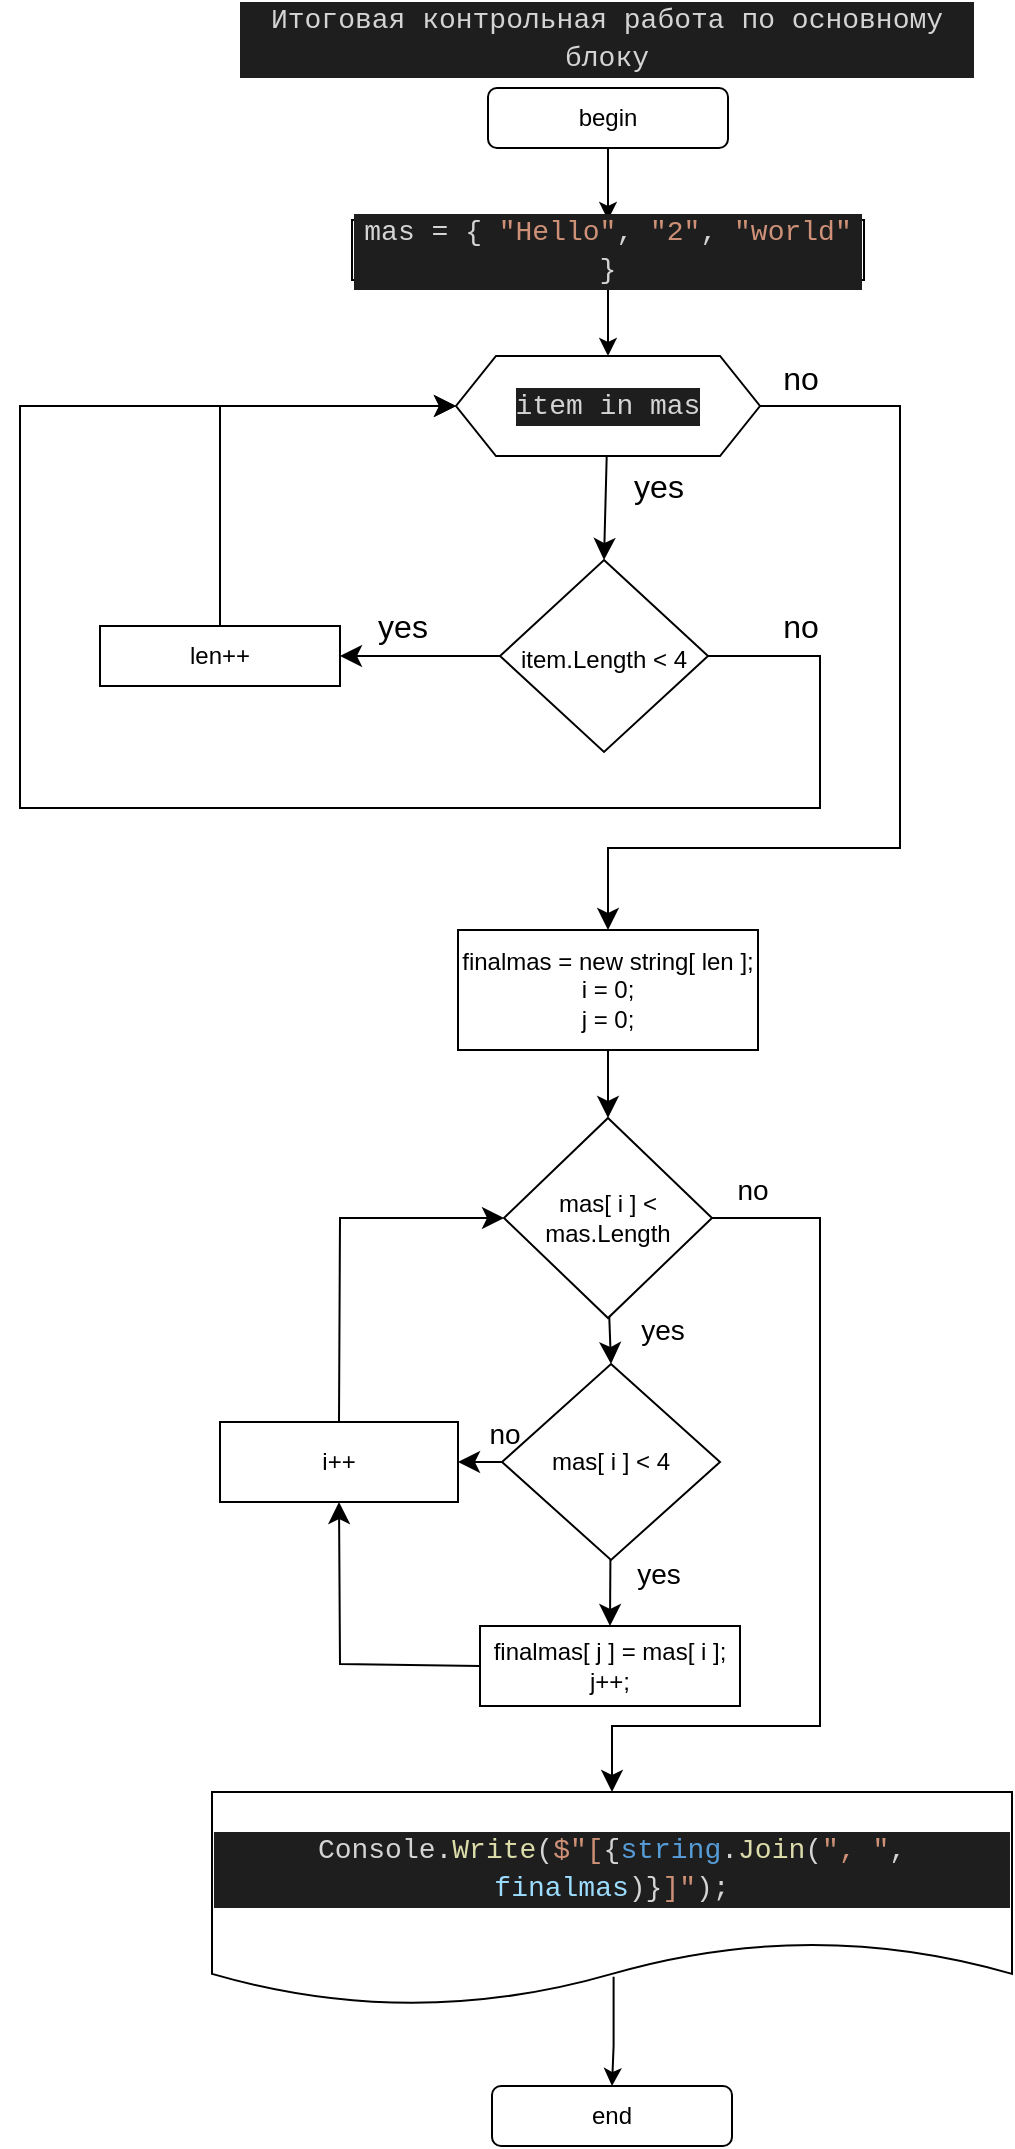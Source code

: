 <mxfile version="22.1.21" type="device" pages="2">
  <diagram name="Страница — 1" id="WYJuMCrn0qdgbdIJ086Q">
    <mxGraphModel dx="1764" dy="1278" grid="1" gridSize="10" guides="1" tooltips="1" connect="1" arrows="1" fold="1" page="1" pageScale="1" pageWidth="827" pageHeight="1169" math="0" shadow="0">
      <root>
        <mxCell id="0" />
        <mxCell id="1" parent="0" />
        <mxCell id="0HGksZpgj-BPBtbDQA5q-1" value="&lt;div style=&quot;color: rgb(212, 212, 212); background-color: rgb(30, 30, 30); font-family: Consolas, &amp;quot;Courier New&amp;quot;, monospace; font-size: 14px; line-height: 19px;&quot;&gt;Итоговая контрольная работа по основному блоку&lt;/div&gt;" style="text;html=1;strokeColor=none;fillColor=none;align=center;verticalAlign=middle;whiteSpace=wrap;rounded=0;" parent="1" vertex="1">
          <mxGeometry x="229" y="40" width="369" height="30" as="geometry" />
        </mxCell>
        <mxCell id="0HGksZpgj-BPBtbDQA5q-6" style="edgeStyle=orthogonalEdgeStyle;rounded=0;orthogonalLoop=1;jettySize=auto;html=1;exitX=0.5;exitY=1;exitDx=0;exitDy=0;entryX=0.5;entryY=0;entryDx=0;entryDy=0;" parent="1" source="0HGksZpgj-BPBtbDQA5q-2" target="fBXiUsdaVTodvzfnku7q-1" edge="1">
          <mxGeometry relative="1" as="geometry">
            <mxPoint x="414" y="117" as="targetPoint" />
          </mxGeometry>
        </mxCell>
        <mxCell id="0HGksZpgj-BPBtbDQA5q-2" value="begin" style="rounded=1;whiteSpace=wrap;html=1;" parent="1" vertex="1">
          <mxGeometry x="354" y="80" width="120" height="30" as="geometry" />
        </mxCell>
        <mxCell id="0HGksZpgj-BPBtbDQA5q-3" value="end" style="rounded=1;whiteSpace=wrap;html=1;" parent="1" vertex="1">
          <mxGeometry x="356" y="1079" width="120" height="30" as="geometry" />
        </mxCell>
        <mxCell id="0HGksZpgj-BPBtbDQA5q-10" style="edgeStyle=orthogonalEdgeStyle;rounded=0;orthogonalLoop=1;jettySize=auto;html=1;entryX=0.5;entryY=0;entryDx=0;entryDy=0;exitX=0.502;exitY=0.863;exitDx=0;exitDy=0;exitPerimeter=0;" parent="1" source="0HGksZpgj-BPBtbDQA5q-9" target="0HGksZpgj-BPBtbDQA5q-3" edge="1">
          <mxGeometry relative="1" as="geometry" />
        </mxCell>
        <mxCell id="0HGksZpgj-BPBtbDQA5q-9" value="&lt;div style=&quot;color: rgb(212, 212, 212); background-color: rgb(30, 30, 30); font-family: Consolas, &amp;quot;Courier New&amp;quot;, monospace; font-size: 14px; line-height: 19px;&quot;&gt;Console.&lt;span style=&quot;color: #dcdcaa;&quot;&gt;Write&lt;/span&gt;(&lt;span style=&quot;color: #ce9178;&quot;&gt;$&quot;&lt;/span&gt;&lt;span style=&quot;color: #ce9178;&quot;&gt;[&lt;/span&gt;{&lt;span style=&quot;color: #569cd6;&quot;&gt;string&lt;/span&gt;.&lt;span style=&quot;color: #dcdcaa;&quot;&gt;Join&lt;/span&gt;(&lt;span style=&quot;color: #ce9178;&quot;&gt;&quot;, &quot;&lt;/span&gt;,&lt;span style=&quot;color: #ce9178;&quot;&gt; &lt;/span&gt;&lt;span style=&quot;color: #9cdcfe;&quot;&gt;finalmas&lt;/span&gt;)}&lt;span style=&quot;color: #ce9178;&quot;&gt;]&lt;/span&gt;&lt;span style=&quot;color: #ce9178;&quot;&gt;&quot;&lt;/span&gt;);&lt;/div&gt;" style="shape=document;whiteSpace=wrap;html=1;boundedLbl=1;" parent="1" vertex="1">
          <mxGeometry x="216" y="932" width="400" height="107" as="geometry" />
        </mxCell>
        <mxCell id="fBXiUsdaVTodvzfnku7q-2" style="edgeStyle=orthogonalEdgeStyle;rounded=0;orthogonalLoop=1;jettySize=auto;html=1;exitX=0.5;exitY=1;exitDx=0;exitDy=0;entryX=0.5;entryY=0;entryDx=0;entryDy=0;" parent="1" source="fBXiUsdaVTodvzfnku7q-1" target="Tpb7PyXPzX-6LPsVhSSz-2" edge="1">
          <mxGeometry relative="1" as="geometry">
            <mxPoint x="414" y="184" as="targetPoint" />
          </mxGeometry>
        </mxCell>
        <mxCell id="fBXiUsdaVTodvzfnku7q-1" value="&lt;div style=&quot;color: rgb(212, 212, 212); background-color: rgb(30, 30, 30); font-family: Consolas, &amp;quot;Courier New&amp;quot;, monospace; font-size: 14px; line-height: 19px;&quot;&gt;mas = { &lt;span style=&quot;color: #ce9178;&quot;&gt;&quot;Hello&quot;&lt;/span&gt;, &lt;span style=&quot;color: #ce9178;&quot;&gt;&quot;2&quot;&lt;/span&gt;, &lt;span style=&quot;color: #ce9178;&quot;&gt;&quot;world&quot;&lt;/span&gt; }&lt;/div&gt;" style="rounded=0;whiteSpace=wrap;html=1;" parent="1" vertex="1">
          <mxGeometry x="286" y="146" width="256" height="30" as="geometry" />
        </mxCell>
        <mxCell id="Tpb7PyXPzX-6LPsVhSSz-8" style="edgeStyle=none;curved=1;rounded=0;orthogonalLoop=1;jettySize=auto;html=1;entryX=0.5;entryY=0;entryDx=0;entryDy=0;fontSize=12;startSize=8;endSize=8;" edge="1" parent="1" source="Tpb7PyXPzX-6LPsVhSSz-2" target="Tpb7PyXPzX-6LPsVhSSz-3">
          <mxGeometry relative="1" as="geometry" />
        </mxCell>
        <mxCell id="Tpb7PyXPzX-6LPsVhSSz-16" style="edgeStyle=none;curved=0;rounded=0;orthogonalLoop=1;jettySize=auto;html=1;entryX=0.5;entryY=0;entryDx=0;entryDy=0;fontSize=12;startSize=8;endSize=8;exitX=1;exitY=0.5;exitDx=0;exitDy=0;" edge="1" parent="1" source="Tpb7PyXPzX-6LPsVhSSz-2" target="Tpb7PyXPzX-6LPsVhSSz-15">
          <mxGeometry relative="1" as="geometry">
            <Array as="points">
              <mxPoint x="560" y="239" />
              <mxPoint x="560" y="460" />
              <mxPoint x="414" y="460" />
            </Array>
          </mxGeometry>
        </mxCell>
        <mxCell id="Tpb7PyXPzX-6LPsVhSSz-2" value="&lt;div style=&quot;color: rgb(212, 212, 212); background-color: rgb(30, 30, 30); font-family: Consolas, &amp;quot;Courier New&amp;quot;, monospace; font-size: 14px; line-height: 19px;&quot;&gt;item in mas&lt;/div&gt;" style="shape=hexagon;perimeter=hexagonPerimeter2;whiteSpace=wrap;html=1;fixedSize=1;fontSize=16;" vertex="1" parent="1">
          <mxGeometry x="338" y="214" width="152" height="50" as="geometry" />
        </mxCell>
        <mxCell id="Tpb7PyXPzX-6LPsVhSSz-5" style="edgeStyle=none;curved=1;rounded=0;orthogonalLoop=1;jettySize=auto;html=1;entryX=1;entryY=0.5;entryDx=0;entryDy=0;fontSize=12;startSize=8;endSize=8;exitX=0;exitY=0.5;exitDx=0;exitDy=0;" edge="1" parent="1" source="Tpb7PyXPzX-6LPsVhSSz-3" target="Tpb7PyXPzX-6LPsVhSSz-4">
          <mxGeometry relative="1" as="geometry" />
        </mxCell>
        <mxCell id="Tpb7PyXPzX-6LPsVhSSz-12" style="edgeStyle=none;curved=0;rounded=0;orthogonalLoop=1;jettySize=auto;html=1;fontSize=12;startSize=8;endSize=8;exitX=1;exitY=0.5;exitDx=0;exitDy=0;entryX=0;entryY=0.5;entryDx=0;entryDy=0;" edge="1" parent="1" source="Tpb7PyXPzX-6LPsVhSSz-3" target="Tpb7PyXPzX-6LPsVhSSz-2">
          <mxGeometry relative="1" as="geometry">
            <mxPoint x="120" y="574" as="targetPoint" />
            <Array as="points">
              <mxPoint x="520" y="364" />
              <mxPoint x="520" y="440" />
              <mxPoint x="120" y="440" />
              <mxPoint x="120" y="239" />
            </Array>
          </mxGeometry>
        </mxCell>
        <mxCell id="Tpb7PyXPzX-6LPsVhSSz-3" value="&lt;font style=&quot;font-size: 12px;&quot;&gt;item.Length &amp;lt; 4&lt;/font&gt;" style="rhombus;whiteSpace=wrap;html=1;fontSize=16;" vertex="1" parent="1">
          <mxGeometry x="360" y="316" width="104" height="96" as="geometry" />
        </mxCell>
        <mxCell id="Tpb7PyXPzX-6LPsVhSSz-11" style="edgeStyle=none;curved=0;rounded=0;orthogonalLoop=1;jettySize=auto;html=1;entryX=0;entryY=0.5;entryDx=0;entryDy=0;fontSize=12;startSize=8;endSize=8;" edge="1" parent="1" source="Tpb7PyXPzX-6LPsVhSSz-4" target="Tpb7PyXPzX-6LPsVhSSz-2">
          <mxGeometry relative="1" as="geometry">
            <Array as="points">
              <mxPoint x="220" y="239" />
            </Array>
          </mxGeometry>
        </mxCell>
        <mxCell id="Tpb7PyXPzX-6LPsVhSSz-4" value="len++" style="rounded=0;whiteSpace=wrap;html=1;" vertex="1" parent="1">
          <mxGeometry x="160" y="349" width="120" height="30" as="geometry" />
        </mxCell>
        <mxCell id="Tpb7PyXPzX-6LPsVhSSz-13" value="yes" style="text;html=1;align=center;verticalAlign=middle;resizable=0;points=[];autosize=1;strokeColor=none;fillColor=none;fontSize=16;" vertex="1" parent="1">
          <mxGeometry x="286" y="334" width="50" height="30" as="geometry" />
        </mxCell>
        <mxCell id="Tpb7PyXPzX-6LPsVhSSz-14" value="no" style="text;html=1;align=center;verticalAlign=middle;resizable=0;points=[];autosize=1;strokeColor=none;fillColor=none;fontSize=16;" vertex="1" parent="1">
          <mxGeometry x="490" y="334" width="40" height="30" as="geometry" />
        </mxCell>
        <mxCell id="Tpb7PyXPzX-6LPsVhSSz-22" value="" style="edgeStyle=none;curved=1;rounded=0;orthogonalLoop=1;jettySize=auto;html=1;fontSize=12;startSize=8;endSize=8;entryX=0.5;entryY=0;entryDx=0;entryDy=0;" edge="1" parent="1" source="Tpb7PyXPzX-6LPsVhSSz-15" target="Tpb7PyXPzX-6LPsVhSSz-23">
          <mxGeometry relative="1" as="geometry">
            <mxPoint x="414.0" y="583" as="targetPoint" />
          </mxGeometry>
        </mxCell>
        <mxCell id="Tpb7PyXPzX-6LPsVhSSz-15" value="finalmas = new string[ len ];&lt;br&gt;i = 0;&lt;br&gt;j = 0;" style="rounded=0;whiteSpace=wrap;html=1;" vertex="1" parent="1">
          <mxGeometry x="339" y="501" width="150" height="60" as="geometry" />
        </mxCell>
        <mxCell id="Tpb7PyXPzX-6LPsVhSSz-20" value="" style="edgeStyle=none;curved=1;rounded=0;orthogonalLoop=1;jettySize=auto;html=1;fontSize=12;startSize=8;endSize=8;entryX=0.5;entryY=0;entryDx=0;entryDy=0;" edge="1" parent="1" source="Tpb7PyXPzX-6LPsVhSSz-17" target="Tpb7PyXPzX-6LPsVhSSz-19">
          <mxGeometry relative="1" as="geometry">
            <mxPoint x="414" y="848" as="targetPoint" />
          </mxGeometry>
        </mxCell>
        <mxCell id="Tpb7PyXPzX-6LPsVhSSz-26" style="edgeStyle=none;curved=0;rounded=0;orthogonalLoop=1;jettySize=auto;html=1;exitX=0;exitY=0.5;exitDx=0;exitDy=0;entryX=1;entryY=0.5;entryDx=0;entryDy=0;fontSize=12;startSize=8;endSize=8;" edge="1" parent="1" source="Tpb7PyXPzX-6LPsVhSSz-17" target="Tpb7PyXPzX-6LPsVhSSz-25">
          <mxGeometry relative="1" as="geometry" />
        </mxCell>
        <mxCell id="Tpb7PyXPzX-6LPsVhSSz-17" value="mas[ i ] &amp;lt; 4" style="rhombus;whiteSpace=wrap;html=1;rounded=0;" vertex="1" parent="1">
          <mxGeometry x="361" y="718" width="109" height="98" as="geometry" />
        </mxCell>
        <mxCell id="Tpb7PyXPzX-6LPsVhSSz-27" style="edgeStyle=none;curved=0;rounded=0;orthogonalLoop=1;jettySize=auto;html=1;exitX=0;exitY=0.5;exitDx=0;exitDy=0;entryX=0.5;entryY=1;entryDx=0;entryDy=0;fontSize=12;startSize=8;endSize=8;" edge="1" parent="1" source="Tpb7PyXPzX-6LPsVhSSz-19" target="Tpb7PyXPzX-6LPsVhSSz-25">
          <mxGeometry relative="1" as="geometry">
            <mxPoint x="354" y="868" as="sourcePoint" />
            <Array as="points">
              <mxPoint x="280" y="868" />
            </Array>
          </mxGeometry>
        </mxCell>
        <mxCell id="Tpb7PyXPzX-6LPsVhSSz-19" value="finalmas[ j ] = mas[ i ];&lt;br&gt;j++;" style="whiteSpace=wrap;html=1;rounded=0;" vertex="1" parent="1">
          <mxGeometry x="350" y="849" width="130" height="40" as="geometry" />
        </mxCell>
        <mxCell id="Tpb7PyXPzX-6LPsVhSSz-24" style="edgeStyle=none;curved=0;rounded=0;orthogonalLoop=1;jettySize=auto;html=1;exitX=0.5;exitY=1;exitDx=0;exitDy=0;fontSize=12;startSize=8;endSize=8;entryX=0.5;entryY=0;entryDx=0;entryDy=0;" edge="1" parent="1" target="Tpb7PyXPzX-6LPsVhSSz-17">
          <mxGeometry relative="1" as="geometry">
            <mxPoint x="413.8" y="857" as="targetPoint" />
            <mxPoint x="414" y="677" as="sourcePoint" />
          </mxGeometry>
        </mxCell>
        <mxCell id="Tpb7PyXPzX-6LPsVhSSz-33" style="edgeStyle=none;curved=0;rounded=0;orthogonalLoop=1;jettySize=auto;html=1;exitX=1;exitY=0.5;exitDx=0;exitDy=0;fontSize=12;startSize=8;endSize=8;entryX=0.5;entryY=0;entryDx=0;entryDy=0;" edge="1" parent="1" source="Tpb7PyXPzX-6LPsVhSSz-23" target="0HGksZpgj-BPBtbDQA5q-9">
          <mxGeometry relative="1" as="geometry">
            <mxPoint x="580" y="935" as="targetPoint" />
            <Array as="points">
              <mxPoint x="520" y="645" />
              <mxPoint x="520" y="899" />
              <mxPoint x="416" y="899" />
            </Array>
          </mxGeometry>
        </mxCell>
        <mxCell id="Tpb7PyXPzX-6LPsVhSSz-23" value="mas[ i ] &amp;lt; mas.Length" style="rhombus;whiteSpace=wrap;html=1;rounded=0;" vertex="1" parent="1">
          <mxGeometry x="362" y="595" width="104" height="100" as="geometry" />
        </mxCell>
        <mxCell id="Tpb7PyXPzX-6LPsVhSSz-28" style="edgeStyle=none;curved=0;rounded=0;orthogonalLoop=1;jettySize=auto;html=1;exitX=0.5;exitY=0;exitDx=0;exitDy=0;entryX=0;entryY=0.5;entryDx=0;entryDy=0;fontSize=12;startSize=8;endSize=8;" edge="1" parent="1" source="Tpb7PyXPzX-6LPsVhSSz-25" target="Tpb7PyXPzX-6LPsVhSSz-23">
          <mxGeometry relative="1" as="geometry">
            <Array as="points">
              <mxPoint x="280" y="645" />
            </Array>
          </mxGeometry>
        </mxCell>
        <mxCell id="Tpb7PyXPzX-6LPsVhSSz-25" value="&lt;font style=&quot;font-size: 12px;&quot;&gt;i++&lt;/font&gt;" style="whiteSpace=wrap;html=1;rounded=0;" vertex="1" parent="1">
          <mxGeometry x="220" y="747" width="119" height="40" as="geometry" />
        </mxCell>
        <mxCell id="Tpb7PyXPzX-6LPsVhSSz-29" value="&lt;font style=&quot;font-size: 14px;&quot;&gt;yes&lt;/font&gt;" style="text;html=1;align=center;verticalAlign=middle;resizable=0;points=[];autosize=1;strokeColor=none;fillColor=none;fontSize=16;" vertex="1" parent="1">
          <mxGeometry x="414" y="807" width="50" height="30" as="geometry" />
        </mxCell>
        <mxCell id="Tpb7PyXPzX-6LPsVhSSz-30" value="&lt;font style=&quot;font-size: 14px;&quot;&gt;no&lt;/font&gt;" style="text;html=1;align=center;verticalAlign=middle;resizable=0;points=[];autosize=1;strokeColor=none;fillColor=none;fontSize=16;" vertex="1" parent="1">
          <mxGeometry x="342" y="737" width="40" height="30" as="geometry" />
        </mxCell>
        <mxCell id="Tpb7PyXPzX-6LPsVhSSz-31" value="&lt;font style=&quot;font-size: 14px;&quot;&gt;yes&lt;/font&gt;" style="text;html=1;align=center;verticalAlign=middle;resizable=0;points=[];autosize=1;strokeColor=none;fillColor=none;fontSize=16;" vertex="1" parent="1">
          <mxGeometry x="416" y="685" width="50" height="30" as="geometry" />
        </mxCell>
        <mxCell id="Tpb7PyXPzX-6LPsVhSSz-32" value="&lt;font style=&quot;font-size: 14px;&quot;&gt;no&lt;/font&gt;" style="text;html=1;align=center;verticalAlign=middle;resizable=0;points=[];autosize=1;strokeColor=none;fillColor=none;fontSize=16;" vertex="1" parent="1">
          <mxGeometry x="466" y="615" width="40" height="30" as="geometry" />
        </mxCell>
        <mxCell id="Tpb7PyXPzX-6LPsVhSSz-34" value="yes" style="text;html=1;align=center;verticalAlign=middle;resizable=0;points=[];autosize=1;strokeColor=none;fillColor=none;fontSize=16;" vertex="1" parent="1">
          <mxGeometry x="414" y="264" width="50" height="30" as="geometry" />
        </mxCell>
        <mxCell id="Tpb7PyXPzX-6LPsVhSSz-35" value="no" style="text;html=1;align=center;verticalAlign=middle;resizable=0;points=[];autosize=1;strokeColor=none;fillColor=none;fontSize=16;" vertex="1" parent="1">
          <mxGeometry x="490" y="210" width="40" height="30" as="geometry" />
        </mxCell>
      </root>
    </mxGraphModel>
  </diagram>
  <diagram id="uEQLduC-OmaPBwCcpx7K" name="Страница — 2">
    <mxGraphModel dx="1050" dy="625" grid="1" gridSize="10" guides="1" tooltips="1" connect="1" arrows="1" fold="1" page="1" pageScale="1" pageWidth="827" pageHeight="1169" math="0" shadow="0">
      <root>
        <mxCell id="0" />
        <mxCell id="1" parent="0" />
        <mxCell id="svpUXK6J2GacrtF_brY--1" value="&lt;font style=&quot;font-size: 14px;&quot;&gt;Задача 6. Составьте блок-схему нахождения факториала N.&lt;/font&gt;" style="text;html=1;strokeColor=none;fillColor=none;align=center;verticalAlign=middle;whiteSpace=wrap;rounded=0;" vertex="1" parent="1">
          <mxGeometry x="209" y="20" width="410" height="30" as="geometry" />
        </mxCell>
        <mxCell id="8Q-FI94VZpzMaD5swQYa-5" style="edgeStyle=orthogonalEdgeStyle;rounded=0;orthogonalLoop=1;jettySize=auto;html=1;exitX=0.5;exitY=1;exitDx=0;exitDy=0;entryX=0.5;entryY=0;entryDx=0;entryDy=0;" edge="1" parent="1" source="8Q-FI94VZpzMaD5swQYa-1" target="8Q-FI94VZpzMaD5swQYa-2">
          <mxGeometry relative="1" as="geometry" />
        </mxCell>
        <mxCell id="8Q-FI94VZpzMaD5swQYa-1" value="begin" style="rounded=1;whiteSpace=wrap;html=1;" vertex="1" parent="1">
          <mxGeometry x="330" y="50" width="120" height="30" as="geometry" />
        </mxCell>
        <mxCell id="8Q-FI94VZpzMaD5swQYa-6" style="edgeStyle=orthogonalEdgeStyle;rounded=0;orthogonalLoop=1;jettySize=auto;html=1;exitX=0.5;exitY=1;exitDx=0;exitDy=0;" edge="1" parent="1" source="8Q-FI94VZpzMaD5swQYa-2" target="8Q-FI94VZpzMaD5swQYa-3">
          <mxGeometry relative="1" as="geometry" />
        </mxCell>
        <mxCell id="8Q-FI94VZpzMaD5swQYa-2" value="N" style="shape=parallelogram;perimeter=parallelogramPerimeter;whiteSpace=wrap;html=1;fixedSize=1;" vertex="1" parent="1">
          <mxGeometry x="330" y="110" width="120" height="40" as="geometry" />
        </mxCell>
        <mxCell id="8Q-FI94VZpzMaD5swQYa-7" style="edgeStyle=orthogonalEdgeStyle;rounded=0;orthogonalLoop=1;jettySize=auto;html=1;exitX=0.5;exitY=1;exitDx=0;exitDy=0;entryX=0.5;entryY=0;entryDx=0;entryDy=0;" edge="1" parent="1" source="8Q-FI94VZpzMaD5swQYa-3" target="8Q-FI94VZpzMaD5swQYa-4">
          <mxGeometry relative="1" as="geometry" />
        </mxCell>
        <mxCell id="8Q-FI94VZpzMaD5swQYa-3" value="number=1,&lt;br&gt;fact =1" style="rounded=0;whiteSpace=wrap;html=1;" vertex="1" parent="1">
          <mxGeometry x="329.5" y="200" width="120" height="40" as="geometry" />
        </mxCell>
        <mxCell id="zbU8ONjbjXm8ztbUPtAA-2" style="edgeStyle=orthogonalEdgeStyle;rounded=0;orthogonalLoop=1;jettySize=auto;html=1;entryX=0.017;entryY=0.35;entryDx=0;entryDy=0;entryPerimeter=0;" edge="1" parent="1" source="8Q-FI94VZpzMaD5swQYa-4" target="zbU8ONjbjXm8ztbUPtAA-1">
          <mxGeometry relative="1" as="geometry" />
        </mxCell>
        <mxCell id="zbU8ONjbjXm8ztbUPtAA-6" value="yes" style="edgeLabel;html=1;align=center;verticalAlign=middle;resizable=0;points=[];" vertex="1" connectable="0" parent="zbU8ONjbjXm8ztbUPtAA-2">
          <mxGeometry x="-0.42" y="-1" relative="1" as="geometry">
            <mxPoint x="-14" y="-19" as="offset" />
          </mxGeometry>
        </mxCell>
        <mxCell id="zbU8ONjbjXm8ztbUPtAA-7" style="edgeStyle=orthogonalEdgeStyle;rounded=0;orthogonalLoop=1;jettySize=auto;html=1;entryX=1;entryY=0.5;entryDx=0;entryDy=0;" edge="1" parent="1" source="8Q-FI94VZpzMaD5swQYa-4" target="zbU8ONjbjXm8ztbUPtAA-5">
          <mxGeometry relative="1" as="geometry" />
        </mxCell>
        <mxCell id="zbU8ONjbjXm8ztbUPtAA-8" value="no" style="edgeLabel;html=1;align=center;verticalAlign=middle;resizable=0;points=[];" vertex="1" connectable="0" parent="zbU8ONjbjXm8ztbUPtAA-7">
          <mxGeometry x="-0.216" y="-3" relative="1" as="geometry">
            <mxPoint y="-15" as="offset" />
          </mxGeometry>
        </mxCell>
        <mxCell id="8Q-FI94VZpzMaD5swQYa-4" value="number &amp;gt; N" style="rhombus;whiteSpace=wrap;html=1;" vertex="1" parent="1">
          <mxGeometry x="337" y="325" width="105" height="104" as="geometry" />
        </mxCell>
        <mxCell id="GQuywg6Mfpl6nA5uvGti-1" value="end" style="rounded=1;whiteSpace=wrap;html=1;" vertex="1" parent="1">
          <mxGeometry x="330" y="490" width="120" height="30" as="geometry" />
        </mxCell>
        <mxCell id="zbU8ONjbjXm8ztbUPtAA-3" style="edgeStyle=orthogonalEdgeStyle;rounded=0;orthogonalLoop=1;jettySize=auto;html=1;entryX=0.5;entryY=0;entryDx=0;entryDy=0;exitX=0.55;exitY=0.87;exitDx=0;exitDy=0;exitPerimeter=0;" edge="1" parent="1" source="zbU8ONjbjXm8ztbUPtAA-1" target="GQuywg6Mfpl6nA5uvGti-1">
          <mxGeometry relative="1" as="geometry">
            <Array as="points">
              <mxPoint x="554" y="460" />
              <mxPoint x="390" y="460" />
            </Array>
          </mxGeometry>
        </mxCell>
        <mxCell id="zbU8ONjbjXm8ztbUPtAA-1" value="print(fact)" style="shape=document;whiteSpace=wrap;html=1;boundedLbl=1;" vertex="1" parent="1">
          <mxGeometry x="488" y="349" width="120" height="80" as="geometry" />
        </mxCell>
        <mxCell id="zbU8ONjbjXm8ztbUPtAA-13" style="edgeStyle=orthogonalEdgeStyle;rounded=0;orthogonalLoop=1;jettySize=auto;html=1;entryX=0;entryY=0.5;entryDx=0;entryDy=0;exitX=0;exitY=0.5;exitDx=0;exitDy=0;" edge="1" parent="1" source="zbU8ONjbjXm8ztbUPtAA-5" target="zbU8ONjbjXm8ztbUPtAA-11">
          <mxGeometry relative="1" as="geometry">
            <Array as="points">
              <mxPoint x="120" y="378" />
              <mxPoint x="120" y="280" />
            </Array>
          </mxGeometry>
        </mxCell>
        <mxCell id="zbU8ONjbjXm8ztbUPtAA-5" value="fact = fact * number" style="rounded=0;whiteSpace=wrap;html=1;" vertex="1" parent="1">
          <mxGeometry x="170" y="359" width="120" height="37" as="geometry" />
        </mxCell>
        <mxCell id="zbU8ONjbjXm8ztbUPtAA-12" style="edgeStyle=orthogonalEdgeStyle;rounded=0;orthogonalLoop=1;jettySize=auto;html=1;entryX=0.5;entryY=0;entryDx=0;entryDy=0;" edge="1" parent="1" source="zbU8ONjbjXm8ztbUPtAA-11" target="8Q-FI94VZpzMaD5swQYa-4">
          <mxGeometry relative="1" as="geometry">
            <mxPoint x="390" y="320" as="targetPoint" />
          </mxGeometry>
        </mxCell>
        <mxCell id="zbU8ONjbjXm8ztbUPtAA-11" value="number =number +1" style="rounded=0;whiteSpace=wrap;html=1;" vertex="1" parent="1">
          <mxGeometry x="170" y="260" width="120" height="40" as="geometry" />
        </mxCell>
      </root>
    </mxGraphModel>
  </diagram>
</mxfile>
